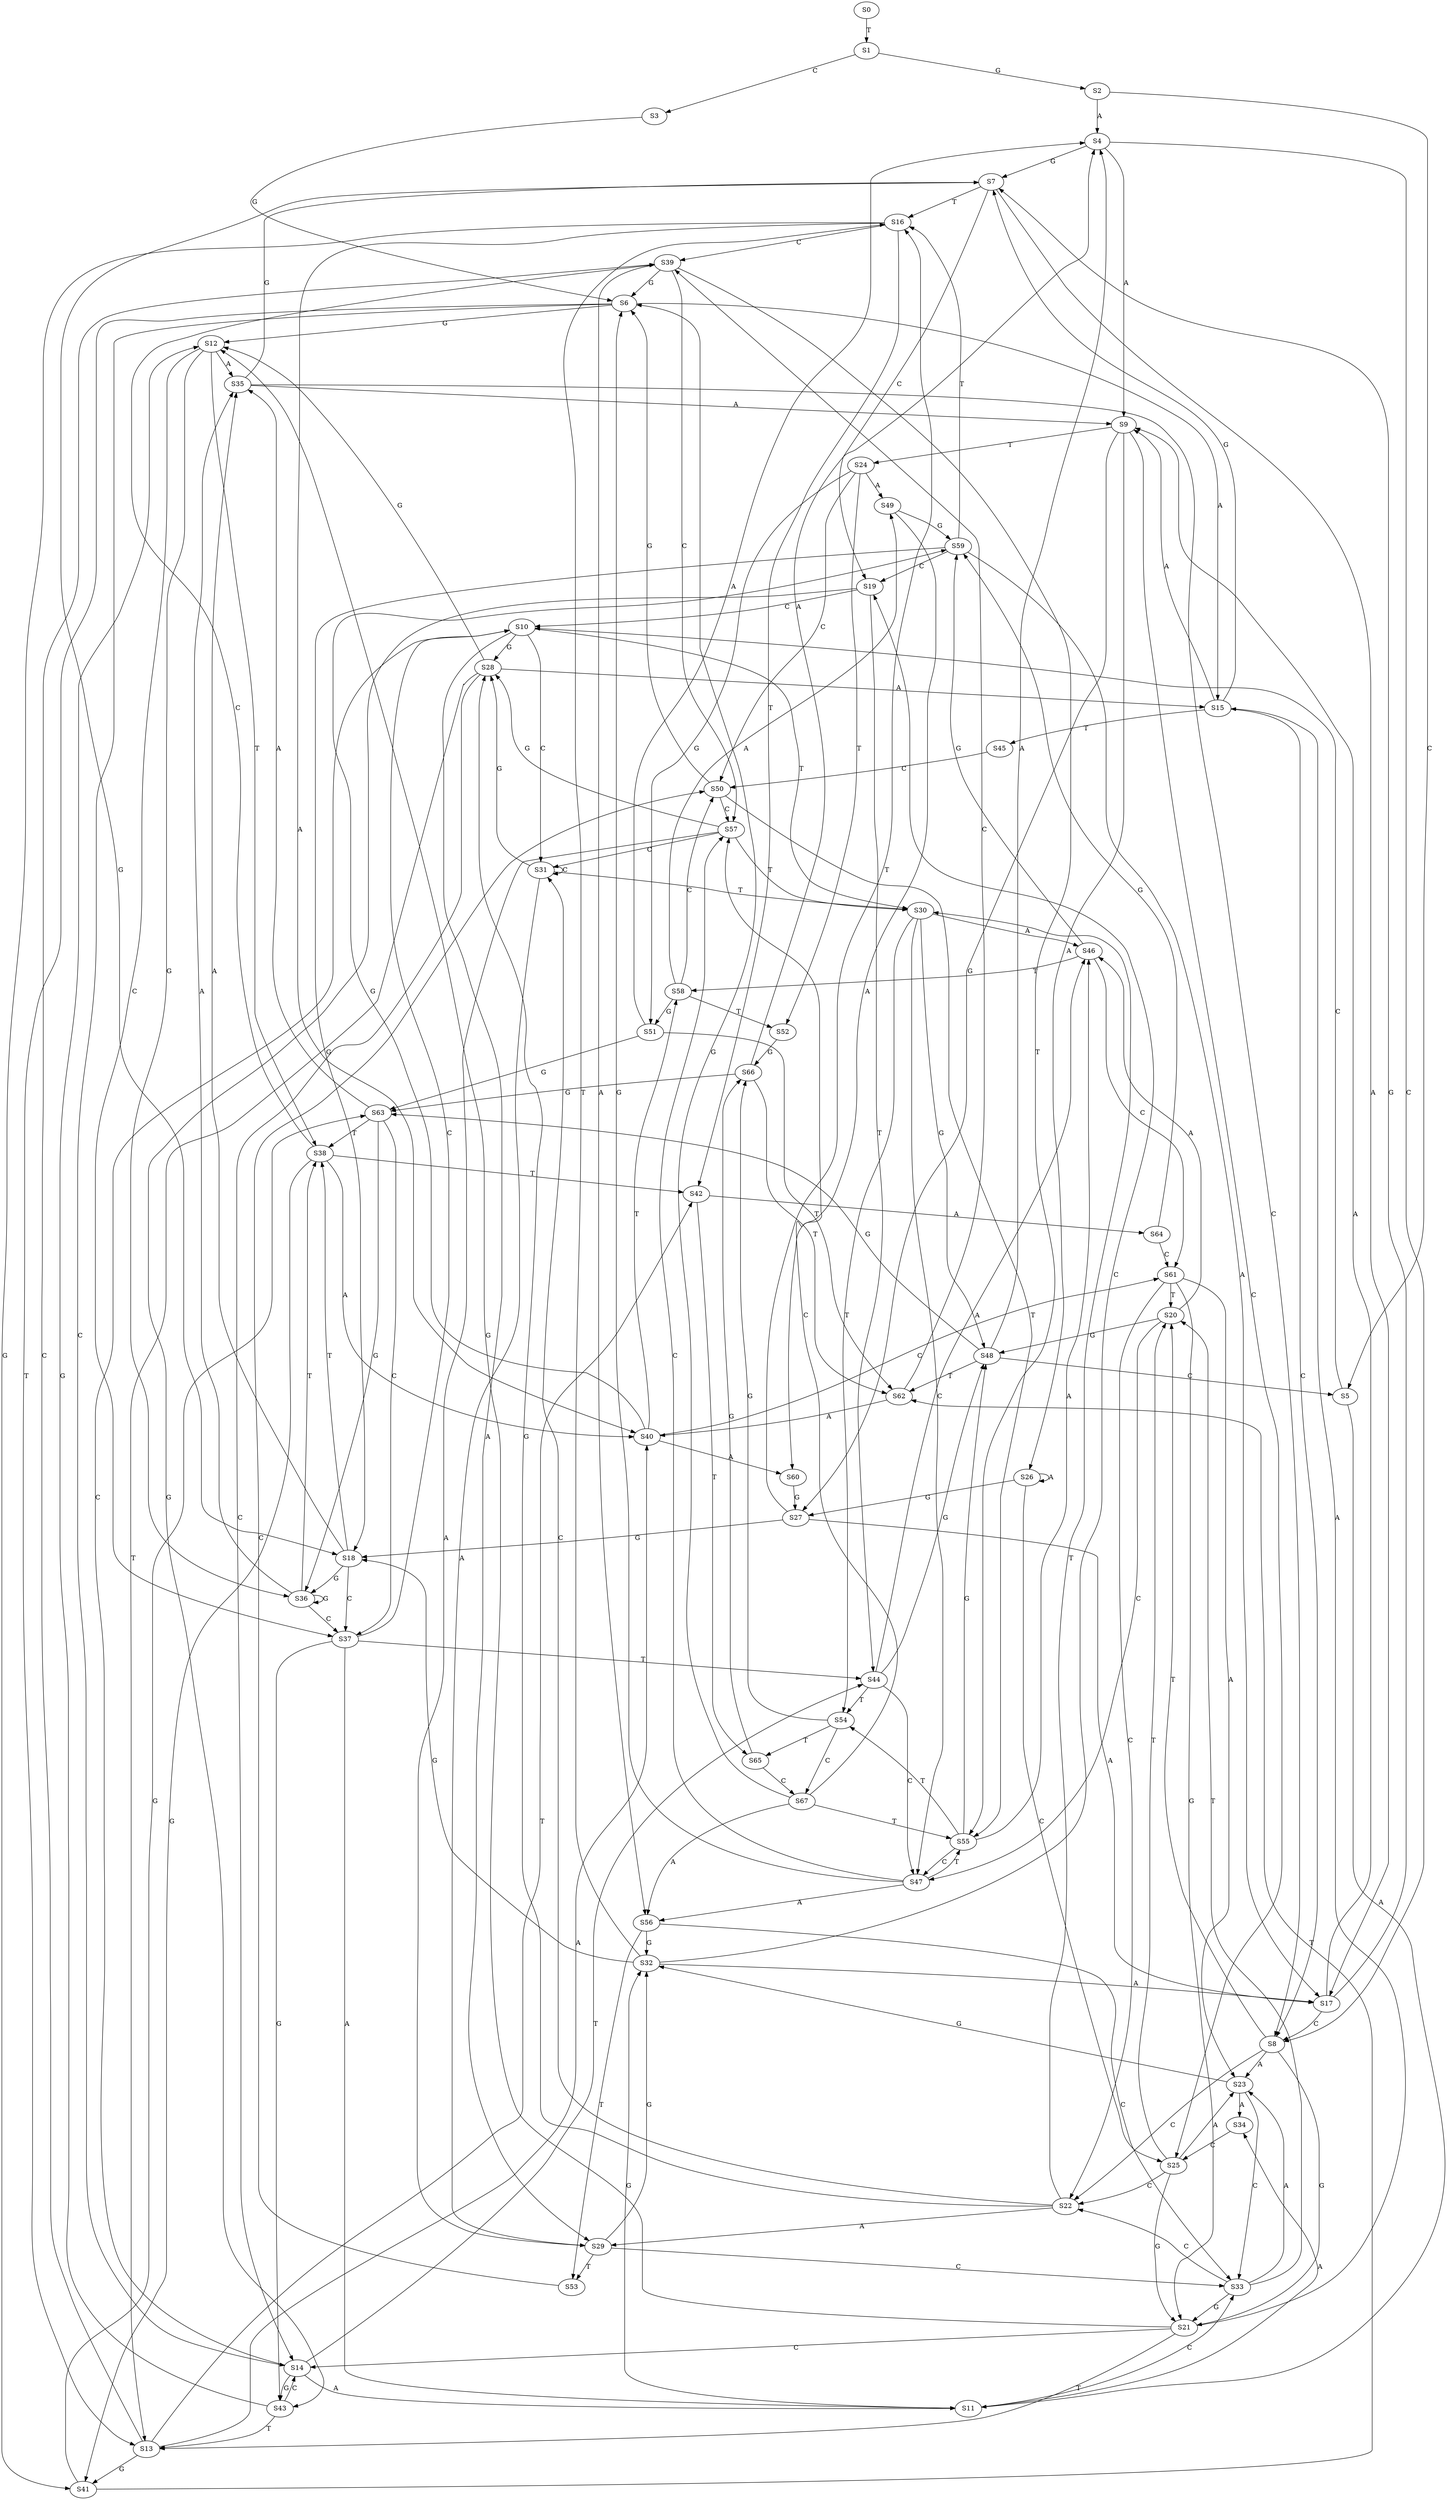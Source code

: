 strict digraph  {
	S0 -> S1 [ label = T ];
	S1 -> S2 [ label = G ];
	S1 -> S3 [ label = C ];
	S2 -> S4 [ label = A ];
	S2 -> S5 [ label = C ];
	S3 -> S6 [ label = G ];
	S4 -> S7 [ label = G ];
	S4 -> S8 [ label = C ];
	S4 -> S9 [ label = A ];
	S5 -> S10 [ label = C ];
	S5 -> S11 [ label = A ];
	S6 -> S12 [ label = G ];
	S6 -> S13 [ label = T ];
	S6 -> S14 [ label = C ];
	S6 -> S15 [ label = A ];
	S7 -> S16 [ label = T ];
	S7 -> S17 [ label = A ];
	S7 -> S18 [ label = G ];
	S7 -> S19 [ label = C ];
	S8 -> S20 [ label = T ];
	S8 -> S21 [ label = G ];
	S8 -> S22 [ label = C ];
	S8 -> S23 [ label = A ];
	S9 -> S24 [ label = T ];
	S9 -> S25 [ label = C ];
	S9 -> S26 [ label = A ];
	S9 -> S27 [ label = G ];
	S10 -> S28 [ label = G ];
	S10 -> S29 [ label = A ];
	S10 -> S30 [ label = T ];
	S10 -> S31 [ label = C ];
	S11 -> S32 [ label = G ];
	S11 -> S33 [ label = C ];
	S11 -> S34 [ label = A ];
	S12 -> S35 [ label = A ];
	S12 -> S36 [ label = G ];
	S12 -> S37 [ label = C ];
	S12 -> S38 [ label = T ];
	S13 -> S39 [ label = C ];
	S13 -> S40 [ label = A ];
	S13 -> S41 [ label = G ];
	S13 -> S42 [ label = T ];
	S14 -> S43 [ label = G ];
	S14 -> S44 [ label = T ];
	S14 -> S10 [ label = C ];
	S14 -> S11 [ label = A ];
	S15 -> S9 [ label = A ];
	S15 -> S8 [ label = C ];
	S15 -> S7 [ label = G ];
	S15 -> S45 [ label = T ];
	S16 -> S40 [ label = A ];
	S16 -> S39 [ label = C ];
	S16 -> S41 [ label = G ];
	S16 -> S42 [ label = T ];
	S17 -> S9 [ label = A ];
	S17 -> S8 [ label = C ];
	S17 -> S7 [ label = G ];
	S18 -> S35 [ label = A ];
	S18 -> S36 [ label = G ];
	S18 -> S38 [ label = T ];
	S18 -> S37 [ label = C ];
	S19 -> S10 [ label = C ];
	S19 -> S44 [ label = T ];
	S19 -> S43 [ label = G ];
	S20 -> S46 [ label = A ];
	S20 -> S47 [ label = C ];
	S20 -> S48 [ label = G ];
	S21 -> S12 [ label = G ];
	S21 -> S15 [ label = A ];
	S21 -> S13 [ label = T ];
	S21 -> S14 [ label = C ];
	S22 -> S31 [ label = C ];
	S22 -> S29 [ label = A ];
	S22 -> S30 [ label = T ];
	S22 -> S28 [ label = G ];
	S23 -> S32 [ label = G ];
	S23 -> S33 [ label = C ];
	S23 -> S34 [ label = A ];
	S24 -> S49 [ label = A ];
	S24 -> S50 [ label = C ];
	S24 -> S51 [ label = G ];
	S24 -> S52 [ label = T ];
	S25 -> S23 [ label = A ];
	S25 -> S22 [ label = C ];
	S25 -> S21 [ label = G ];
	S25 -> S20 [ label = T ];
	S26 -> S27 [ label = G ];
	S26 -> S25 [ label = C ];
	S26 -> S26 [ label = A ];
	S27 -> S16 [ label = T ];
	S27 -> S17 [ label = A ];
	S27 -> S18 [ label = G ];
	S28 -> S15 [ label = A ];
	S28 -> S12 [ label = G ];
	S28 -> S14 [ label = C ];
	S28 -> S13 [ label = T ];
	S29 -> S32 [ label = G ];
	S29 -> S53 [ label = T ];
	S29 -> S33 [ label = C ];
	S30 -> S48 [ label = G ];
	S30 -> S46 [ label = A ];
	S30 -> S47 [ label = C ];
	S30 -> S54 [ label = T ];
	S31 -> S28 [ label = G ];
	S31 -> S31 [ label = C ];
	S31 -> S29 [ label = A ];
	S31 -> S30 [ label = T ];
	S32 -> S18 [ label = G ];
	S32 -> S16 [ label = T ];
	S32 -> S17 [ label = A ];
	S32 -> S19 [ label = C ];
	S33 -> S20 [ label = T ];
	S33 -> S22 [ label = C ];
	S33 -> S23 [ label = A ];
	S33 -> S21 [ label = G ];
	S34 -> S25 [ label = C ];
	S35 -> S9 [ label = A ];
	S35 -> S8 [ label = C ];
	S35 -> S7 [ label = G ];
	S36 -> S38 [ label = T ];
	S36 -> S37 [ label = C ];
	S36 -> S36 [ label = G ];
	S36 -> S35 [ label = A ];
	S37 -> S44 [ label = T ];
	S37 -> S10 [ label = C ];
	S37 -> S11 [ label = A ];
	S37 -> S43 [ label = G ];
	S38 -> S40 [ label = A ];
	S38 -> S39 [ label = C ];
	S38 -> S41 [ label = G ];
	S38 -> S42 [ label = T ];
	S39 -> S55 [ label = T ];
	S39 -> S6 [ label = G ];
	S39 -> S56 [ label = A ];
	S39 -> S57 [ label = C ];
	S40 -> S58 [ label = T ];
	S40 -> S59 [ label = G ];
	S40 -> S60 [ label = A ];
	S40 -> S61 [ label = C ];
	S41 -> S62 [ label = T ];
	S41 -> S63 [ label = G ];
	S42 -> S64 [ label = A ];
	S42 -> S65 [ label = T ];
	S43 -> S12 [ label = G ];
	S43 -> S14 [ label = C ];
	S43 -> S13 [ label = T ];
	S44 -> S46 [ label = A ];
	S44 -> S47 [ label = C ];
	S44 -> S54 [ label = T ];
	S44 -> S48 [ label = G ];
	S45 -> S50 [ label = C ];
	S46 -> S59 [ label = G ];
	S46 -> S58 [ label = T ];
	S46 -> S61 [ label = C ];
	S47 -> S55 [ label = T ];
	S47 -> S6 [ label = G ];
	S47 -> S57 [ label = C ];
	S47 -> S56 [ label = A ];
	S48 -> S4 [ label = A ];
	S48 -> S5 [ label = C ];
	S48 -> S63 [ label = G ];
	S48 -> S62 [ label = T ];
	S49 -> S59 [ label = G ];
	S49 -> S60 [ label = A ];
	S50 -> S57 [ label = C ];
	S50 -> S6 [ label = G ];
	S50 -> S55 [ label = T ];
	S51 -> S63 [ label = G ];
	S51 -> S4 [ label = A ];
	S51 -> S62 [ label = T ];
	S52 -> S66 [ label = G ];
	S53 -> S50 [ label = C ];
	S54 -> S67 [ label = C ];
	S54 -> S66 [ label = G ];
	S54 -> S65 [ label = T ];
	S55 -> S48 [ label = G ];
	S55 -> S47 [ label = C ];
	S55 -> S46 [ label = A ];
	S55 -> S54 [ label = T ];
	S56 -> S53 [ label = T ];
	S56 -> S33 [ label = C ];
	S56 -> S32 [ label = G ];
	S57 -> S31 [ label = C ];
	S57 -> S29 [ label = A ];
	S57 -> S30 [ label = T ];
	S57 -> S28 [ label = G ];
	S58 -> S50 [ label = C ];
	S58 -> S49 [ label = A ];
	S58 -> S52 [ label = T ];
	S58 -> S51 [ label = G ];
	S59 -> S16 [ label = T ];
	S59 -> S17 [ label = A ];
	S59 -> S19 [ label = C ];
	S59 -> S18 [ label = G ];
	S60 -> S27 [ label = G ];
	S61 -> S21 [ label = G ];
	S61 -> S20 [ label = T ];
	S61 -> S22 [ label = C ];
	S61 -> S23 [ label = A ];
	S62 -> S39 [ label = C ];
	S62 -> S40 [ label = A ];
	S63 -> S36 [ label = G ];
	S63 -> S37 [ label = C ];
	S63 -> S35 [ label = A ];
	S63 -> S38 [ label = T ];
	S64 -> S61 [ label = C ];
	S64 -> S59 [ label = G ];
	S65 -> S66 [ label = G ];
	S65 -> S67 [ label = C ];
	S66 -> S63 [ label = G ];
	S66 -> S62 [ label = T ];
	S66 -> S4 [ label = A ];
	S67 -> S56 [ label = A ];
	S67 -> S55 [ label = T ];
	S67 -> S57 [ label = C ];
	S67 -> S6 [ label = G ];
}
